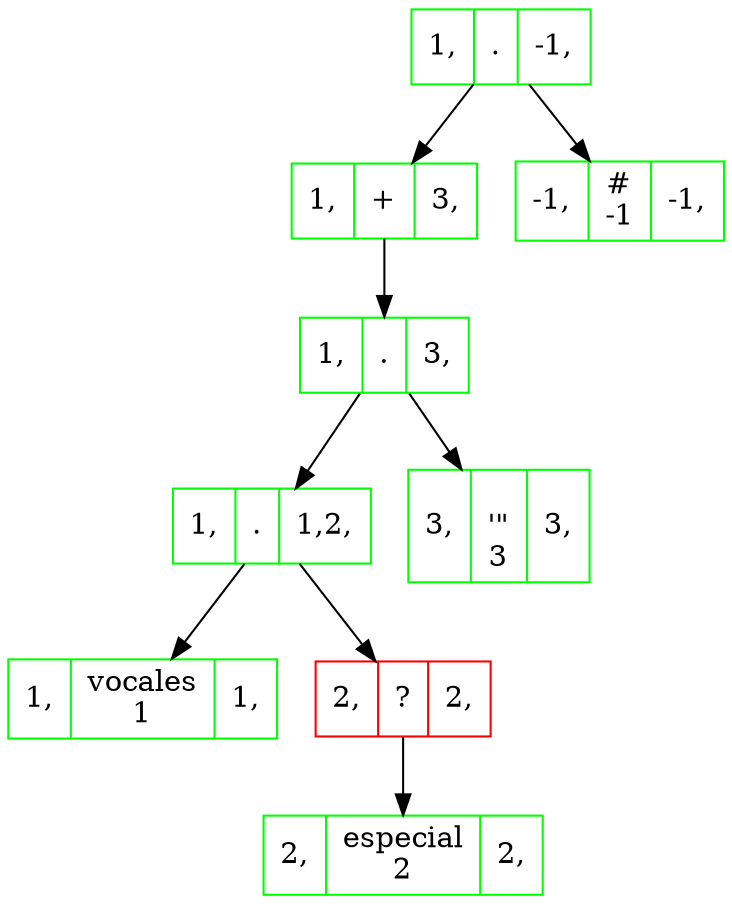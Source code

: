 digraph structs { 
node[shape = box]; 
node[shape = box, color = green]; 
Nodo874217650[shape=record, label = "<f0> 1, | <f1>. | <f2> -1,"];
node[shape = box, color = green]; 
Nodo1436664465[shape=record, label = "<f0> 1, | <f1>+ | <f2> 3,"];
node[shape = box, color = green]; 
Nodo558187323[shape=record, label = "<f0> 1, | <f1>. | <f2> 3,"];
node[shape = box, color = green]; 
Nodo680576081[shape=record, label = "<f0> 1, | <f1>. | <f2> 1,2,"];
node[shape = box, color = green]; 
Nodo1088872417[shape=record, label = "<f0> 1, | <f1>vocales\n1 | <f2> 1,"];
node[shape = box, color = red]; 
Nodo453523494[shape=record, label = "<f0> 2, | <f1>? | <f2> 2,"];
node[shape = box, color = green]; 
Nodo274722023[shape=record, label = "<f0> 2, | <f1>especial\n2 | <f2> 2,"];
node[shape = box, color = green]; 
Nodo1052967153[shape=record, label = "<f0> 3, | <f1>\n\'\"\n3 | <f2> 3,"];
node[shape = box, color = green]; 
Nodo1210898719[shape=record, label = "<f0> -1, | <f1>#\n-1 | <f2> -1,"];

Nodo874217650 -> Nodo1436664465; 

Nodo874217650 -> Nodo1210898719; 

Nodo1436664465 -> Nodo558187323; 

Nodo558187323 -> Nodo680576081; 

Nodo558187323 -> Nodo1052967153; 

Nodo680576081 -> Nodo1088872417; 

Nodo680576081 -> Nodo453523494; 

Nodo453523494 -> Nodo274722023; 
}
